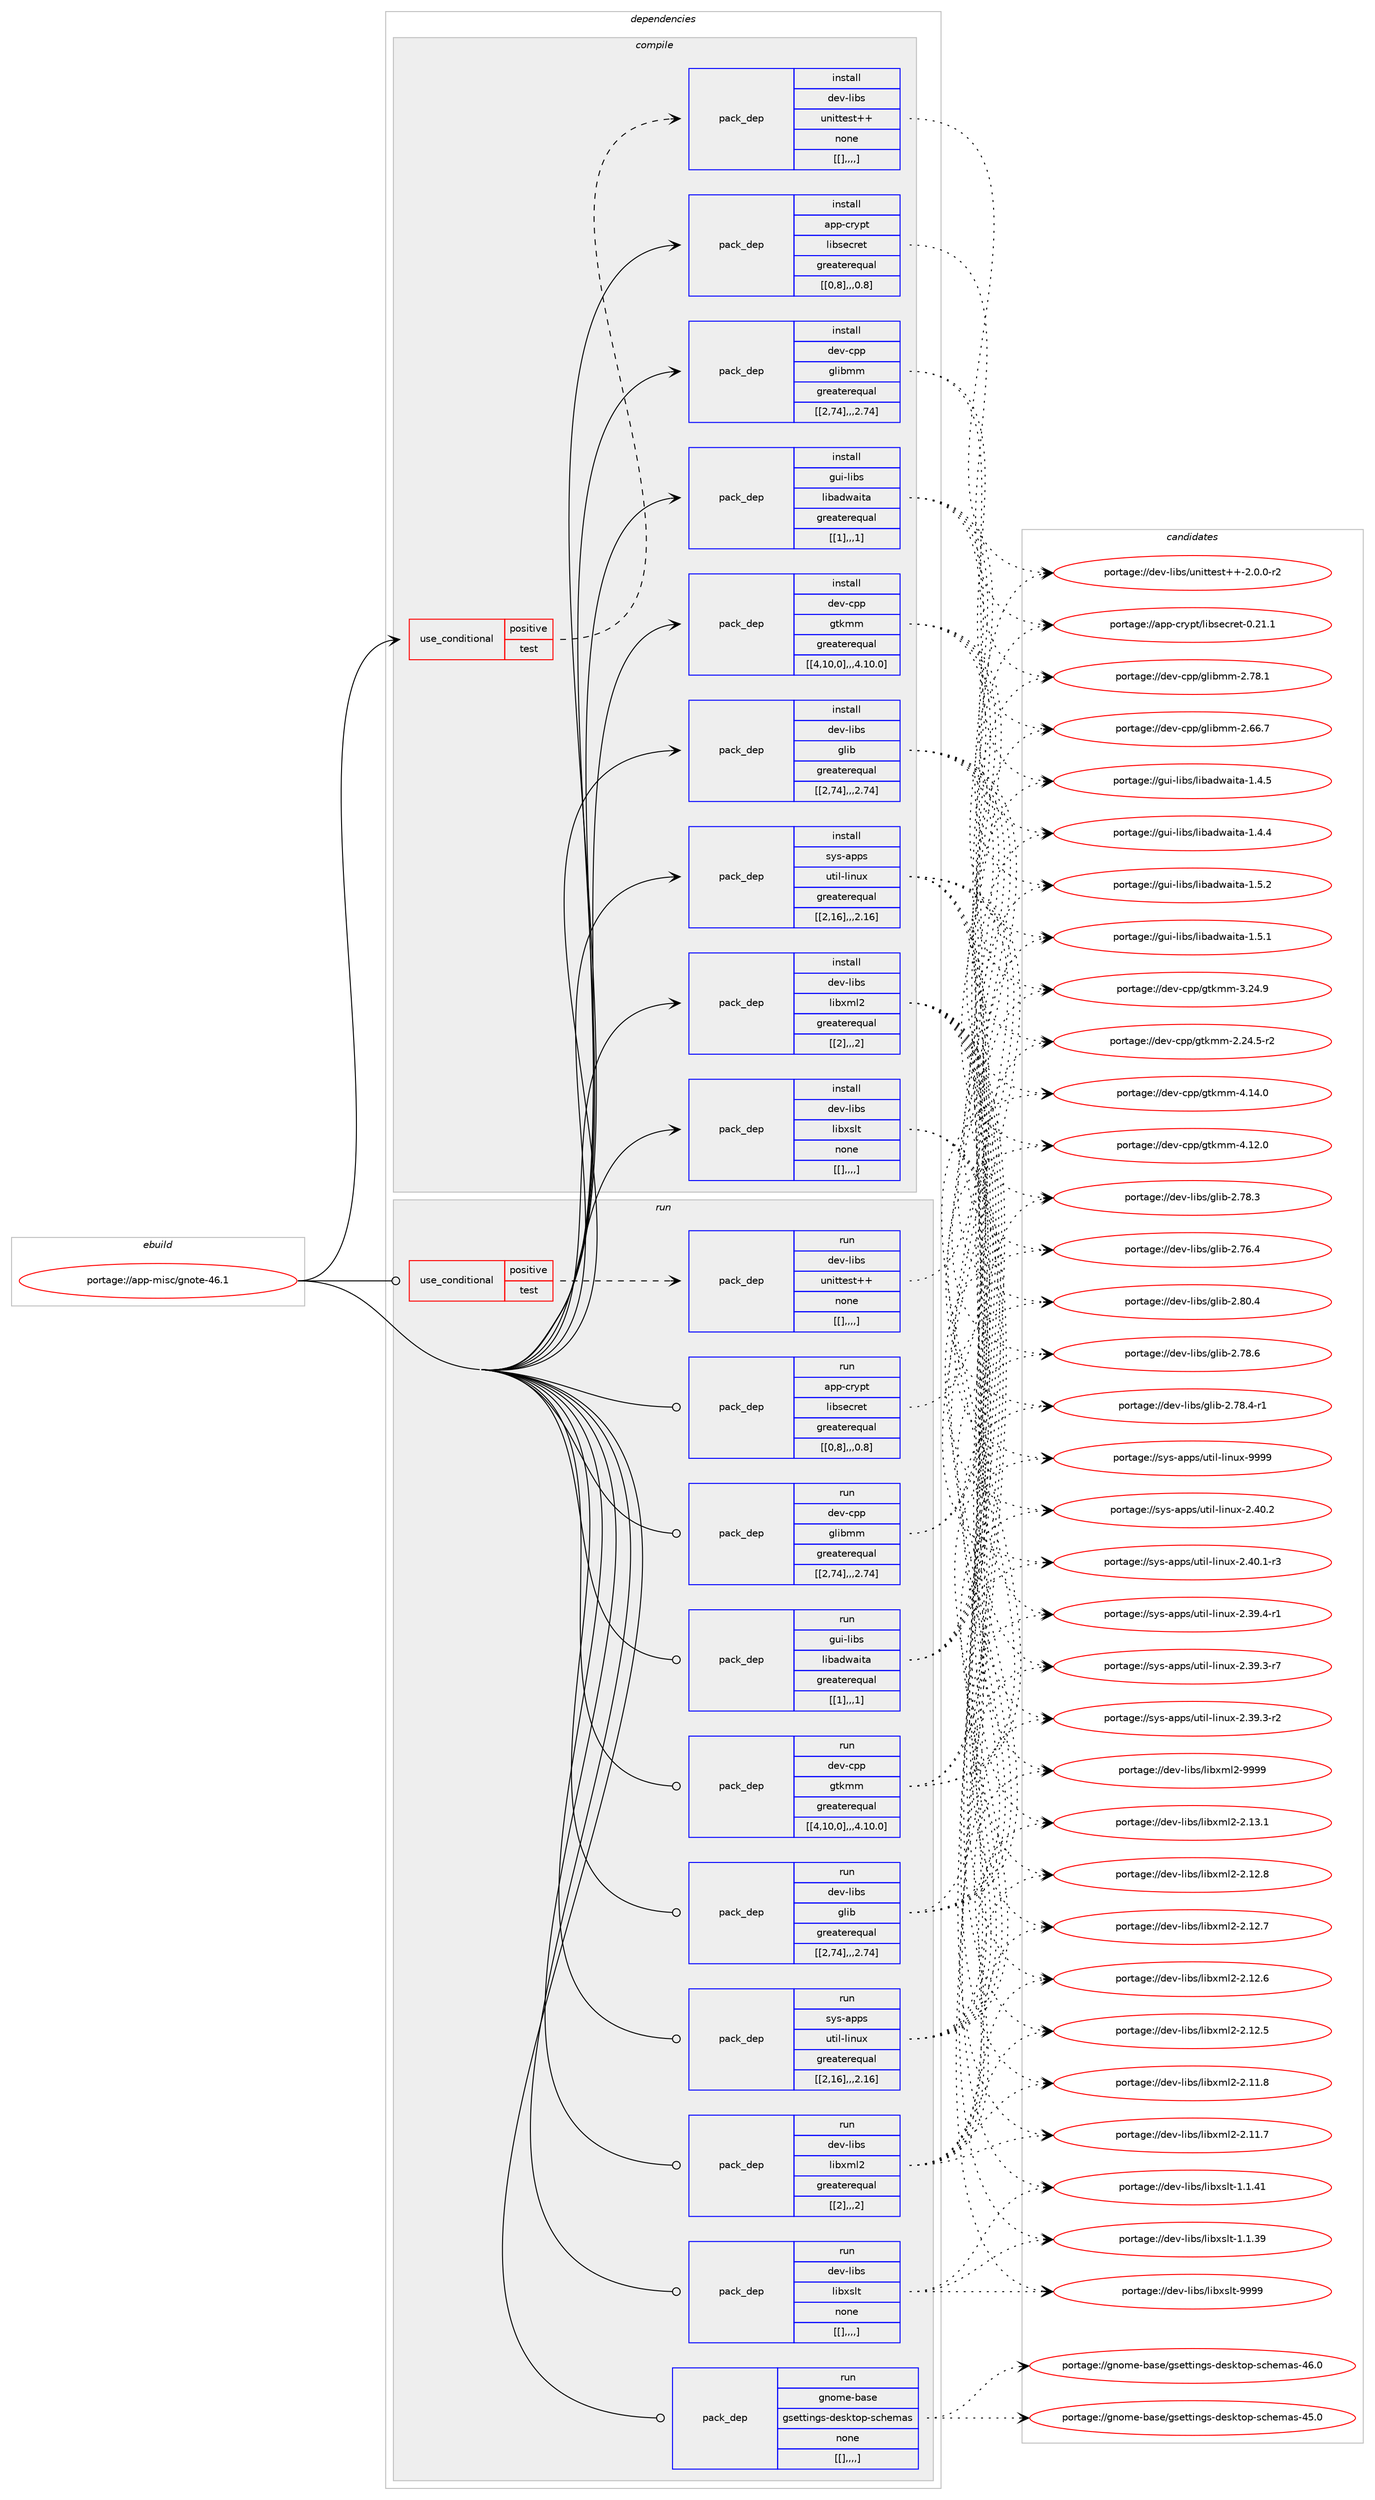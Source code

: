 digraph prolog {

# *************
# Graph options
# *************

newrank=true;
concentrate=true;
compound=true;
graph [rankdir=LR,fontname=Helvetica,fontsize=10,ranksep=1.5];#, ranksep=2.5, nodesep=0.2];
edge  [arrowhead=vee];
node  [fontname=Helvetica,fontsize=10];

# **********
# The ebuild
# **********

subgraph cluster_leftcol {
color=gray;
label=<<i>ebuild</i>>;
id [label="portage://app-misc/gnote-46.1", color=red, width=4, href="../app-misc/gnote-46.1.svg"];
}

# ****************
# The dependencies
# ****************

subgraph cluster_midcol {
color=gray;
label=<<i>dependencies</i>>;
subgraph cluster_compile {
fillcolor="#eeeeee";
style=filled;
label=<<i>compile</i>>;
subgraph cond12374 {
dependency42169 [label=<<TABLE BORDER="0" CELLBORDER="1" CELLSPACING="0" CELLPADDING="4"><TR><TD ROWSPAN="3" CELLPADDING="10">use_conditional</TD></TR><TR><TD>positive</TD></TR><TR><TD>test</TD></TR></TABLE>>, shape=none, color=red];
subgraph pack29403 {
dependency42170 [label=<<TABLE BORDER="0" CELLBORDER="1" CELLSPACING="0" CELLPADDING="4" WIDTH="220"><TR><TD ROWSPAN="6" CELLPADDING="30">pack_dep</TD></TR><TR><TD WIDTH="110">install</TD></TR><TR><TD>dev-libs</TD></TR><TR><TD>unittest++</TD></TR><TR><TD>none</TD></TR><TR><TD>[[],,,,]</TD></TR></TABLE>>, shape=none, color=blue];
}
dependency42169:e -> dependency42170:w [weight=20,style="dashed",arrowhead="vee"];
}
id:e -> dependency42169:w [weight=20,style="solid",arrowhead="vee"];
subgraph pack29404 {
dependency42171 [label=<<TABLE BORDER="0" CELLBORDER="1" CELLSPACING="0" CELLPADDING="4" WIDTH="220"><TR><TD ROWSPAN="6" CELLPADDING="30">pack_dep</TD></TR><TR><TD WIDTH="110">install</TD></TR><TR><TD>app-crypt</TD></TR><TR><TD>libsecret</TD></TR><TR><TD>greaterequal</TD></TR><TR><TD>[[0,8],,,0.8]</TD></TR></TABLE>>, shape=none, color=blue];
}
id:e -> dependency42171:w [weight=20,style="solid",arrowhead="vee"];
subgraph pack29405 {
dependency42172 [label=<<TABLE BORDER="0" CELLBORDER="1" CELLSPACING="0" CELLPADDING="4" WIDTH="220"><TR><TD ROWSPAN="6" CELLPADDING="30">pack_dep</TD></TR><TR><TD WIDTH="110">install</TD></TR><TR><TD>dev-cpp</TD></TR><TR><TD>glibmm</TD></TR><TR><TD>greaterequal</TD></TR><TR><TD>[[2,74],,,2.74]</TD></TR></TABLE>>, shape=none, color=blue];
}
id:e -> dependency42172:w [weight=20,style="solid",arrowhead="vee"];
subgraph pack29406 {
dependency42173 [label=<<TABLE BORDER="0" CELLBORDER="1" CELLSPACING="0" CELLPADDING="4" WIDTH="220"><TR><TD ROWSPAN="6" CELLPADDING="30">pack_dep</TD></TR><TR><TD WIDTH="110">install</TD></TR><TR><TD>dev-cpp</TD></TR><TR><TD>gtkmm</TD></TR><TR><TD>greaterequal</TD></TR><TR><TD>[[4,10,0],,,4.10.0]</TD></TR></TABLE>>, shape=none, color=blue];
}
id:e -> dependency42173:w [weight=20,style="solid",arrowhead="vee"];
subgraph pack29407 {
dependency42174 [label=<<TABLE BORDER="0" CELLBORDER="1" CELLSPACING="0" CELLPADDING="4" WIDTH="220"><TR><TD ROWSPAN="6" CELLPADDING="30">pack_dep</TD></TR><TR><TD WIDTH="110">install</TD></TR><TR><TD>dev-libs</TD></TR><TR><TD>glib</TD></TR><TR><TD>greaterequal</TD></TR><TR><TD>[[2,74],,,2.74]</TD></TR></TABLE>>, shape=none, color=blue];
}
id:e -> dependency42174:w [weight=20,style="solid",arrowhead="vee"];
subgraph pack29408 {
dependency42175 [label=<<TABLE BORDER="0" CELLBORDER="1" CELLSPACING="0" CELLPADDING="4" WIDTH="220"><TR><TD ROWSPAN="6" CELLPADDING="30">pack_dep</TD></TR><TR><TD WIDTH="110">install</TD></TR><TR><TD>dev-libs</TD></TR><TR><TD>libxml2</TD></TR><TR><TD>greaterequal</TD></TR><TR><TD>[[2],,,2]</TD></TR></TABLE>>, shape=none, color=blue];
}
id:e -> dependency42175:w [weight=20,style="solid",arrowhead="vee"];
subgraph pack29409 {
dependency42176 [label=<<TABLE BORDER="0" CELLBORDER="1" CELLSPACING="0" CELLPADDING="4" WIDTH="220"><TR><TD ROWSPAN="6" CELLPADDING="30">pack_dep</TD></TR><TR><TD WIDTH="110">install</TD></TR><TR><TD>dev-libs</TD></TR><TR><TD>libxslt</TD></TR><TR><TD>none</TD></TR><TR><TD>[[],,,,]</TD></TR></TABLE>>, shape=none, color=blue];
}
id:e -> dependency42176:w [weight=20,style="solid",arrowhead="vee"];
subgraph pack29410 {
dependency42177 [label=<<TABLE BORDER="0" CELLBORDER="1" CELLSPACING="0" CELLPADDING="4" WIDTH="220"><TR><TD ROWSPAN="6" CELLPADDING="30">pack_dep</TD></TR><TR><TD WIDTH="110">install</TD></TR><TR><TD>gui-libs</TD></TR><TR><TD>libadwaita</TD></TR><TR><TD>greaterequal</TD></TR><TR><TD>[[1],,,1]</TD></TR></TABLE>>, shape=none, color=blue];
}
id:e -> dependency42177:w [weight=20,style="solid",arrowhead="vee"];
subgraph pack29411 {
dependency42178 [label=<<TABLE BORDER="0" CELLBORDER="1" CELLSPACING="0" CELLPADDING="4" WIDTH="220"><TR><TD ROWSPAN="6" CELLPADDING="30">pack_dep</TD></TR><TR><TD WIDTH="110">install</TD></TR><TR><TD>sys-apps</TD></TR><TR><TD>util-linux</TD></TR><TR><TD>greaterequal</TD></TR><TR><TD>[[2,16],,,2.16]</TD></TR></TABLE>>, shape=none, color=blue];
}
id:e -> dependency42178:w [weight=20,style="solid",arrowhead="vee"];
}
subgraph cluster_compileandrun {
fillcolor="#eeeeee";
style=filled;
label=<<i>compile and run</i>>;
}
subgraph cluster_run {
fillcolor="#eeeeee";
style=filled;
label=<<i>run</i>>;
subgraph cond12375 {
dependency42179 [label=<<TABLE BORDER="0" CELLBORDER="1" CELLSPACING="0" CELLPADDING="4"><TR><TD ROWSPAN="3" CELLPADDING="10">use_conditional</TD></TR><TR><TD>positive</TD></TR><TR><TD>test</TD></TR></TABLE>>, shape=none, color=red];
subgraph pack29412 {
dependency42180 [label=<<TABLE BORDER="0" CELLBORDER="1" CELLSPACING="0" CELLPADDING="4" WIDTH="220"><TR><TD ROWSPAN="6" CELLPADDING="30">pack_dep</TD></TR><TR><TD WIDTH="110">run</TD></TR><TR><TD>dev-libs</TD></TR><TR><TD>unittest++</TD></TR><TR><TD>none</TD></TR><TR><TD>[[],,,,]</TD></TR></TABLE>>, shape=none, color=blue];
}
dependency42179:e -> dependency42180:w [weight=20,style="dashed",arrowhead="vee"];
}
id:e -> dependency42179:w [weight=20,style="solid",arrowhead="odot"];
subgraph pack29413 {
dependency42181 [label=<<TABLE BORDER="0" CELLBORDER="1" CELLSPACING="0" CELLPADDING="4" WIDTH="220"><TR><TD ROWSPAN="6" CELLPADDING="30">pack_dep</TD></TR><TR><TD WIDTH="110">run</TD></TR><TR><TD>app-crypt</TD></TR><TR><TD>libsecret</TD></TR><TR><TD>greaterequal</TD></TR><TR><TD>[[0,8],,,0.8]</TD></TR></TABLE>>, shape=none, color=blue];
}
id:e -> dependency42181:w [weight=20,style="solid",arrowhead="odot"];
subgraph pack29414 {
dependency42182 [label=<<TABLE BORDER="0" CELLBORDER="1" CELLSPACING="0" CELLPADDING="4" WIDTH="220"><TR><TD ROWSPAN="6" CELLPADDING="30">pack_dep</TD></TR><TR><TD WIDTH="110">run</TD></TR><TR><TD>dev-cpp</TD></TR><TR><TD>glibmm</TD></TR><TR><TD>greaterequal</TD></TR><TR><TD>[[2,74],,,2.74]</TD></TR></TABLE>>, shape=none, color=blue];
}
id:e -> dependency42182:w [weight=20,style="solid",arrowhead="odot"];
subgraph pack29415 {
dependency42183 [label=<<TABLE BORDER="0" CELLBORDER="1" CELLSPACING="0" CELLPADDING="4" WIDTH="220"><TR><TD ROWSPAN="6" CELLPADDING="30">pack_dep</TD></TR><TR><TD WIDTH="110">run</TD></TR><TR><TD>dev-cpp</TD></TR><TR><TD>gtkmm</TD></TR><TR><TD>greaterequal</TD></TR><TR><TD>[[4,10,0],,,4.10.0]</TD></TR></TABLE>>, shape=none, color=blue];
}
id:e -> dependency42183:w [weight=20,style="solid",arrowhead="odot"];
subgraph pack29416 {
dependency42184 [label=<<TABLE BORDER="0" CELLBORDER="1" CELLSPACING="0" CELLPADDING="4" WIDTH="220"><TR><TD ROWSPAN="6" CELLPADDING="30">pack_dep</TD></TR><TR><TD WIDTH="110">run</TD></TR><TR><TD>dev-libs</TD></TR><TR><TD>glib</TD></TR><TR><TD>greaterequal</TD></TR><TR><TD>[[2,74],,,2.74]</TD></TR></TABLE>>, shape=none, color=blue];
}
id:e -> dependency42184:w [weight=20,style="solid",arrowhead="odot"];
subgraph pack29417 {
dependency42185 [label=<<TABLE BORDER="0" CELLBORDER="1" CELLSPACING="0" CELLPADDING="4" WIDTH="220"><TR><TD ROWSPAN="6" CELLPADDING="30">pack_dep</TD></TR><TR><TD WIDTH="110">run</TD></TR><TR><TD>dev-libs</TD></TR><TR><TD>libxml2</TD></TR><TR><TD>greaterequal</TD></TR><TR><TD>[[2],,,2]</TD></TR></TABLE>>, shape=none, color=blue];
}
id:e -> dependency42185:w [weight=20,style="solid",arrowhead="odot"];
subgraph pack29418 {
dependency42186 [label=<<TABLE BORDER="0" CELLBORDER="1" CELLSPACING="0" CELLPADDING="4" WIDTH="220"><TR><TD ROWSPAN="6" CELLPADDING="30">pack_dep</TD></TR><TR><TD WIDTH="110">run</TD></TR><TR><TD>dev-libs</TD></TR><TR><TD>libxslt</TD></TR><TR><TD>none</TD></TR><TR><TD>[[],,,,]</TD></TR></TABLE>>, shape=none, color=blue];
}
id:e -> dependency42186:w [weight=20,style="solid",arrowhead="odot"];
subgraph pack29419 {
dependency42187 [label=<<TABLE BORDER="0" CELLBORDER="1" CELLSPACING="0" CELLPADDING="4" WIDTH="220"><TR><TD ROWSPAN="6" CELLPADDING="30">pack_dep</TD></TR><TR><TD WIDTH="110">run</TD></TR><TR><TD>gnome-base</TD></TR><TR><TD>gsettings-desktop-schemas</TD></TR><TR><TD>none</TD></TR><TR><TD>[[],,,,]</TD></TR></TABLE>>, shape=none, color=blue];
}
id:e -> dependency42187:w [weight=20,style="solid",arrowhead="odot"];
subgraph pack29420 {
dependency42188 [label=<<TABLE BORDER="0" CELLBORDER="1" CELLSPACING="0" CELLPADDING="4" WIDTH="220"><TR><TD ROWSPAN="6" CELLPADDING="30">pack_dep</TD></TR><TR><TD WIDTH="110">run</TD></TR><TR><TD>gui-libs</TD></TR><TR><TD>libadwaita</TD></TR><TR><TD>greaterequal</TD></TR><TR><TD>[[1],,,1]</TD></TR></TABLE>>, shape=none, color=blue];
}
id:e -> dependency42188:w [weight=20,style="solid",arrowhead="odot"];
subgraph pack29421 {
dependency42189 [label=<<TABLE BORDER="0" CELLBORDER="1" CELLSPACING="0" CELLPADDING="4" WIDTH="220"><TR><TD ROWSPAN="6" CELLPADDING="30">pack_dep</TD></TR><TR><TD WIDTH="110">run</TD></TR><TR><TD>sys-apps</TD></TR><TR><TD>util-linux</TD></TR><TR><TD>greaterequal</TD></TR><TR><TD>[[2,16],,,2.16]</TD></TR></TABLE>>, shape=none, color=blue];
}
id:e -> dependency42189:w [weight=20,style="solid",arrowhead="odot"];
}
}

# **************
# The candidates
# **************

subgraph cluster_choices {
rank=same;
color=gray;
label=<<i>candidates</i>>;

subgraph choice29403 {
color=black;
nodesep=1;
choice10010111845108105981154711711010511611610111511643434550464846484511450 [label="portage://dev-libs/unittest++-2.0.0-r2", color=red, width=4,href="../dev-libs/unittest++-2.0.0-r2.svg"];
dependency42170:e -> choice10010111845108105981154711711010511611610111511643434550464846484511450:w [style=dotted,weight="100"];
}
subgraph choice29404 {
color=black;
nodesep=1;
choice97112112459911412111211647108105981151019911410111645484650494649 [label="portage://app-crypt/libsecret-0.21.1", color=red, width=4,href="../app-crypt/libsecret-0.21.1.svg"];
dependency42171:e -> choice97112112459911412111211647108105981151019911410111645484650494649:w [style=dotted,weight="100"];
}
subgraph choice29405 {
color=black;
nodesep=1;
choice1001011184599112112471031081059810910945504655564649 [label="portage://dev-cpp/glibmm-2.78.1", color=red, width=4,href="../dev-cpp/glibmm-2.78.1.svg"];
choice1001011184599112112471031081059810910945504654544655 [label="portage://dev-cpp/glibmm-2.66.7", color=red, width=4,href="../dev-cpp/glibmm-2.66.7.svg"];
dependency42172:e -> choice1001011184599112112471031081059810910945504655564649:w [style=dotted,weight="100"];
dependency42172:e -> choice1001011184599112112471031081059810910945504654544655:w [style=dotted,weight="100"];
}
subgraph choice29406 {
color=black;
nodesep=1;
choice10010111845991121124710311610710910945524649524648 [label="portage://dev-cpp/gtkmm-4.14.0", color=red, width=4,href="../dev-cpp/gtkmm-4.14.0.svg"];
choice10010111845991121124710311610710910945524649504648 [label="portage://dev-cpp/gtkmm-4.12.0", color=red, width=4,href="../dev-cpp/gtkmm-4.12.0.svg"];
choice10010111845991121124710311610710910945514650524657 [label="portage://dev-cpp/gtkmm-3.24.9", color=red, width=4,href="../dev-cpp/gtkmm-3.24.9.svg"];
choice100101118459911211247103116107109109455046505246534511450 [label="portage://dev-cpp/gtkmm-2.24.5-r2", color=red, width=4,href="../dev-cpp/gtkmm-2.24.5-r2.svg"];
dependency42173:e -> choice10010111845991121124710311610710910945524649524648:w [style=dotted,weight="100"];
dependency42173:e -> choice10010111845991121124710311610710910945524649504648:w [style=dotted,weight="100"];
dependency42173:e -> choice10010111845991121124710311610710910945514650524657:w [style=dotted,weight="100"];
dependency42173:e -> choice100101118459911211247103116107109109455046505246534511450:w [style=dotted,weight="100"];
}
subgraph choice29407 {
color=black;
nodesep=1;
choice1001011184510810598115471031081059845504656484652 [label="portage://dev-libs/glib-2.80.4", color=red, width=4,href="../dev-libs/glib-2.80.4.svg"];
choice1001011184510810598115471031081059845504655564654 [label="portage://dev-libs/glib-2.78.6", color=red, width=4,href="../dev-libs/glib-2.78.6.svg"];
choice10010111845108105981154710310810598455046555646524511449 [label="portage://dev-libs/glib-2.78.4-r1", color=red, width=4,href="../dev-libs/glib-2.78.4-r1.svg"];
choice1001011184510810598115471031081059845504655564651 [label="portage://dev-libs/glib-2.78.3", color=red, width=4,href="../dev-libs/glib-2.78.3.svg"];
choice1001011184510810598115471031081059845504655544652 [label="portage://dev-libs/glib-2.76.4", color=red, width=4,href="../dev-libs/glib-2.76.4.svg"];
dependency42174:e -> choice1001011184510810598115471031081059845504656484652:w [style=dotted,weight="100"];
dependency42174:e -> choice1001011184510810598115471031081059845504655564654:w [style=dotted,weight="100"];
dependency42174:e -> choice10010111845108105981154710310810598455046555646524511449:w [style=dotted,weight="100"];
dependency42174:e -> choice1001011184510810598115471031081059845504655564651:w [style=dotted,weight="100"];
dependency42174:e -> choice1001011184510810598115471031081059845504655544652:w [style=dotted,weight="100"];
}
subgraph choice29408 {
color=black;
nodesep=1;
choice10010111845108105981154710810598120109108504557575757 [label="portage://dev-libs/libxml2-9999", color=red, width=4,href="../dev-libs/libxml2-9999.svg"];
choice100101118451081059811547108105981201091085045504649514649 [label="portage://dev-libs/libxml2-2.13.1", color=red, width=4,href="../dev-libs/libxml2-2.13.1.svg"];
choice100101118451081059811547108105981201091085045504649504656 [label="portage://dev-libs/libxml2-2.12.8", color=red, width=4,href="../dev-libs/libxml2-2.12.8.svg"];
choice100101118451081059811547108105981201091085045504649504655 [label="portage://dev-libs/libxml2-2.12.7", color=red, width=4,href="../dev-libs/libxml2-2.12.7.svg"];
choice100101118451081059811547108105981201091085045504649504654 [label="portage://dev-libs/libxml2-2.12.6", color=red, width=4,href="../dev-libs/libxml2-2.12.6.svg"];
choice100101118451081059811547108105981201091085045504649504653 [label="portage://dev-libs/libxml2-2.12.5", color=red, width=4,href="../dev-libs/libxml2-2.12.5.svg"];
choice100101118451081059811547108105981201091085045504649494656 [label="portage://dev-libs/libxml2-2.11.8", color=red, width=4,href="../dev-libs/libxml2-2.11.8.svg"];
choice100101118451081059811547108105981201091085045504649494655 [label="portage://dev-libs/libxml2-2.11.7", color=red, width=4,href="../dev-libs/libxml2-2.11.7.svg"];
dependency42175:e -> choice10010111845108105981154710810598120109108504557575757:w [style=dotted,weight="100"];
dependency42175:e -> choice100101118451081059811547108105981201091085045504649514649:w [style=dotted,weight="100"];
dependency42175:e -> choice100101118451081059811547108105981201091085045504649504656:w [style=dotted,weight="100"];
dependency42175:e -> choice100101118451081059811547108105981201091085045504649504655:w [style=dotted,weight="100"];
dependency42175:e -> choice100101118451081059811547108105981201091085045504649504654:w [style=dotted,weight="100"];
dependency42175:e -> choice100101118451081059811547108105981201091085045504649504653:w [style=dotted,weight="100"];
dependency42175:e -> choice100101118451081059811547108105981201091085045504649494656:w [style=dotted,weight="100"];
dependency42175:e -> choice100101118451081059811547108105981201091085045504649494655:w [style=dotted,weight="100"];
}
subgraph choice29409 {
color=black;
nodesep=1;
choice100101118451081059811547108105981201151081164557575757 [label="portage://dev-libs/libxslt-9999", color=red, width=4,href="../dev-libs/libxslt-9999.svg"];
choice1001011184510810598115471081059812011510811645494649465249 [label="portage://dev-libs/libxslt-1.1.41", color=red, width=4,href="../dev-libs/libxslt-1.1.41.svg"];
choice1001011184510810598115471081059812011510811645494649465157 [label="portage://dev-libs/libxslt-1.1.39", color=red, width=4,href="../dev-libs/libxslt-1.1.39.svg"];
dependency42176:e -> choice100101118451081059811547108105981201151081164557575757:w [style=dotted,weight="100"];
dependency42176:e -> choice1001011184510810598115471081059812011510811645494649465249:w [style=dotted,weight="100"];
dependency42176:e -> choice1001011184510810598115471081059812011510811645494649465157:w [style=dotted,weight="100"];
}
subgraph choice29410 {
color=black;
nodesep=1;
choice10311710545108105981154710810598971001199710511697454946534650 [label="portage://gui-libs/libadwaita-1.5.2", color=red, width=4,href="../gui-libs/libadwaita-1.5.2.svg"];
choice10311710545108105981154710810598971001199710511697454946534649 [label="portage://gui-libs/libadwaita-1.5.1", color=red, width=4,href="../gui-libs/libadwaita-1.5.1.svg"];
choice10311710545108105981154710810598971001199710511697454946524653 [label="portage://gui-libs/libadwaita-1.4.5", color=red, width=4,href="../gui-libs/libadwaita-1.4.5.svg"];
choice10311710545108105981154710810598971001199710511697454946524652 [label="portage://gui-libs/libadwaita-1.4.4", color=red, width=4,href="../gui-libs/libadwaita-1.4.4.svg"];
dependency42177:e -> choice10311710545108105981154710810598971001199710511697454946534650:w [style=dotted,weight="100"];
dependency42177:e -> choice10311710545108105981154710810598971001199710511697454946534649:w [style=dotted,weight="100"];
dependency42177:e -> choice10311710545108105981154710810598971001199710511697454946524653:w [style=dotted,weight="100"];
dependency42177:e -> choice10311710545108105981154710810598971001199710511697454946524652:w [style=dotted,weight="100"];
}
subgraph choice29411 {
color=black;
nodesep=1;
choice115121115459711211211547117116105108451081051101171204557575757 [label="portage://sys-apps/util-linux-9999", color=red, width=4,href="../sys-apps/util-linux-9999.svg"];
choice1151211154597112112115471171161051084510810511011712045504652484650 [label="portage://sys-apps/util-linux-2.40.2", color=red, width=4,href="../sys-apps/util-linux-2.40.2.svg"];
choice11512111545971121121154711711610510845108105110117120455046524846494511451 [label="portage://sys-apps/util-linux-2.40.1-r3", color=red, width=4,href="../sys-apps/util-linux-2.40.1-r3.svg"];
choice11512111545971121121154711711610510845108105110117120455046515746524511449 [label="portage://sys-apps/util-linux-2.39.4-r1", color=red, width=4,href="../sys-apps/util-linux-2.39.4-r1.svg"];
choice11512111545971121121154711711610510845108105110117120455046515746514511455 [label="portage://sys-apps/util-linux-2.39.3-r7", color=red, width=4,href="../sys-apps/util-linux-2.39.3-r7.svg"];
choice11512111545971121121154711711610510845108105110117120455046515746514511450 [label="portage://sys-apps/util-linux-2.39.3-r2", color=red, width=4,href="../sys-apps/util-linux-2.39.3-r2.svg"];
dependency42178:e -> choice115121115459711211211547117116105108451081051101171204557575757:w [style=dotted,weight="100"];
dependency42178:e -> choice1151211154597112112115471171161051084510810511011712045504652484650:w [style=dotted,weight="100"];
dependency42178:e -> choice11512111545971121121154711711610510845108105110117120455046524846494511451:w [style=dotted,weight="100"];
dependency42178:e -> choice11512111545971121121154711711610510845108105110117120455046515746524511449:w [style=dotted,weight="100"];
dependency42178:e -> choice11512111545971121121154711711610510845108105110117120455046515746514511455:w [style=dotted,weight="100"];
dependency42178:e -> choice11512111545971121121154711711610510845108105110117120455046515746514511450:w [style=dotted,weight="100"];
}
subgraph choice29412 {
color=black;
nodesep=1;
choice10010111845108105981154711711010511611610111511643434550464846484511450 [label="portage://dev-libs/unittest++-2.0.0-r2", color=red, width=4,href="../dev-libs/unittest++-2.0.0-r2.svg"];
dependency42180:e -> choice10010111845108105981154711711010511611610111511643434550464846484511450:w [style=dotted,weight="100"];
}
subgraph choice29413 {
color=black;
nodesep=1;
choice97112112459911412111211647108105981151019911410111645484650494649 [label="portage://app-crypt/libsecret-0.21.1", color=red, width=4,href="../app-crypt/libsecret-0.21.1.svg"];
dependency42181:e -> choice97112112459911412111211647108105981151019911410111645484650494649:w [style=dotted,weight="100"];
}
subgraph choice29414 {
color=black;
nodesep=1;
choice1001011184599112112471031081059810910945504655564649 [label="portage://dev-cpp/glibmm-2.78.1", color=red, width=4,href="../dev-cpp/glibmm-2.78.1.svg"];
choice1001011184599112112471031081059810910945504654544655 [label="portage://dev-cpp/glibmm-2.66.7", color=red, width=4,href="../dev-cpp/glibmm-2.66.7.svg"];
dependency42182:e -> choice1001011184599112112471031081059810910945504655564649:w [style=dotted,weight="100"];
dependency42182:e -> choice1001011184599112112471031081059810910945504654544655:w [style=dotted,weight="100"];
}
subgraph choice29415 {
color=black;
nodesep=1;
choice10010111845991121124710311610710910945524649524648 [label="portage://dev-cpp/gtkmm-4.14.0", color=red, width=4,href="../dev-cpp/gtkmm-4.14.0.svg"];
choice10010111845991121124710311610710910945524649504648 [label="portage://dev-cpp/gtkmm-4.12.0", color=red, width=4,href="../dev-cpp/gtkmm-4.12.0.svg"];
choice10010111845991121124710311610710910945514650524657 [label="portage://dev-cpp/gtkmm-3.24.9", color=red, width=4,href="../dev-cpp/gtkmm-3.24.9.svg"];
choice100101118459911211247103116107109109455046505246534511450 [label="portage://dev-cpp/gtkmm-2.24.5-r2", color=red, width=4,href="../dev-cpp/gtkmm-2.24.5-r2.svg"];
dependency42183:e -> choice10010111845991121124710311610710910945524649524648:w [style=dotted,weight="100"];
dependency42183:e -> choice10010111845991121124710311610710910945524649504648:w [style=dotted,weight="100"];
dependency42183:e -> choice10010111845991121124710311610710910945514650524657:w [style=dotted,weight="100"];
dependency42183:e -> choice100101118459911211247103116107109109455046505246534511450:w [style=dotted,weight="100"];
}
subgraph choice29416 {
color=black;
nodesep=1;
choice1001011184510810598115471031081059845504656484652 [label="portage://dev-libs/glib-2.80.4", color=red, width=4,href="../dev-libs/glib-2.80.4.svg"];
choice1001011184510810598115471031081059845504655564654 [label="portage://dev-libs/glib-2.78.6", color=red, width=4,href="../dev-libs/glib-2.78.6.svg"];
choice10010111845108105981154710310810598455046555646524511449 [label="portage://dev-libs/glib-2.78.4-r1", color=red, width=4,href="../dev-libs/glib-2.78.4-r1.svg"];
choice1001011184510810598115471031081059845504655564651 [label="portage://dev-libs/glib-2.78.3", color=red, width=4,href="../dev-libs/glib-2.78.3.svg"];
choice1001011184510810598115471031081059845504655544652 [label="portage://dev-libs/glib-2.76.4", color=red, width=4,href="../dev-libs/glib-2.76.4.svg"];
dependency42184:e -> choice1001011184510810598115471031081059845504656484652:w [style=dotted,weight="100"];
dependency42184:e -> choice1001011184510810598115471031081059845504655564654:w [style=dotted,weight="100"];
dependency42184:e -> choice10010111845108105981154710310810598455046555646524511449:w [style=dotted,weight="100"];
dependency42184:e -> choice1001011184510810598115471031081059845504655564651:w [style=dotted,weight="100"];
dependency42184:e -> choice1001011184510810598115471031081059845504655544652:w [style=dotted,weight="100"];
}
subgraph choice29417 {
color=black;
nodesep=1;
choice10010111845108105981154710810598120109108504557575757 [label="portage://dev-libs/libxml2-9999", color=red, width=4,href="../dev-libs/libxml2-9999.svg"];
choice100101118451081059811547108105981201091085045504649514649 [label="portage://dev-libs/libxml2-2.13.1", color=red, width=4,href="../dev-libs/libxml2-2.13.1.svg"];
choice100101118451081059811547108105981201091085045504649504656 [label="portage://dev-libs/libxml2-2.12.8", color=red, width=4,href="../dev-libs/libxml2-2.12.8.svg"];
choice100101118451081059811547108105981201091085045504649504655 [label="portage://dev-libs/libxml2-2.12.7", color=red, width=4,href="../dev-libs/libxml2-2.12.7.svg"];
choice100101118451081059811547108105981201091085045504649504654 [label="portage://dev-libs/libxml2-2.12.6", color=red, width=4,href="../dev-libs/libxml2-2.12.6.svg"];
choice100101118451081059811547108105981201091085045504649504653 [label="portage://dev-libs/libxml2-2.12.5", color=red, width=4,href="../dev-libs/libxml2-2.12.5.svg"];
choice100101118451081059811547108105981201091085045504649494656 [label="portage://dev-libs/libxml2-2.11.8", color=red, width=4,href="../dev-libs/libxml2-2.11.8.svg"];
choice100101118451081059811547108105981201091085045504649494655 [label="portage://dev-libs/libxml2-2.11.7", color=red, width=4,href="../dev-libs/libxml2-2.11.7.svg"];
dependency42185:e -> choice10010111845108105981154710810598120109108504557575757:w [style=dotted,weight="100"];
dependency42185:e -> choice100101118451081059811547108105981201091085045504649514649:w [style=dotted,weight="100"];
dependency42185:e -> choice100101118451081059811547108105981201091085045504649504656:w [style=dotted,weight="100"];
dependency42185:e -> choice100101118451081059811547108105981201091085045504649504655:w [style=dotted,weight="100"];
dependency42185:e -> choice100101118451081059811547108105981201091085045504649504654:w [style=dotted,weight="100"];
dependency42185:e -> choice100101118451081059811547108105981201091085045504649504653:w [style=dotted,weight="100"];
dependency42185:e -> choice100101118451081059811547108105981201091085045504649494656:w [style=dotted,weight="100"];
dependency42185:e -> choice100101118451081059811547108105981201091085045504649494655:w [style=dotted,weight="100"];
}
subgraph choice29418 {
color=black;
nodesep=1;
choice100101118451081059811547108105981201151081164557575757 [label="portage://dev-libs/libxslt-9999", color=red, width=4,href="../dev-libs/libxslt-9999.svg"];
choice1001011184510810598115471081059812011510811645494649465249 [label="portage://dev-libs/libxslt-1.1.41", color=red, width=4,href="../dev-libs/libxslt-1.1.41.svg"];
choice1001011184510810598115471081059812011510811645494649465157 [label="portage://dev-libs/libxslt-1.1.39", color=red, width=4,href="../dev-libs/libxslt-1.1.39.svg"];
dependency42186:e -> choice100101118451081059811547108105981201151081164557575757:w [style=dotted,weight="100"];
dependency42186:e -> choice1001011184510810598115471081059812011510811645494649465249:w [style=dotted,weight="100"];
dependency42186:e -> choice1001011184510810598115471081059812011510811645494649465157:w [style=dotted,weight="100"];
}
subgraph choice29419 {
color=black;
nodesep=1;
choice10311011110910145989711510147103115101116116105110103115451001011151071161111124511599104101109971154552544648 [label="portage://gnome-base/gsettings-desktop-schemas-46.0", color=red, width=4,href="../gnome-base/gsettings-desktop-schemas-46.0.svg"];
choice10311011110910145989711510147103115101116116105110103115451001011151071161111124511599104101109971154552534648 [label="portage://gnome-base/gsettings-desktop-schemas-45.0", color=red, width=4,href="../gnome-base/gsettings-desktop-schemas-45.0.svg"];
dependency42187:e -> choice10311011110910145989711510147103115101116116105110103115451001011151071161111124511599104101109971154552544648:w [style=dotted,weight="100"];
dependency42187:e -> choice10311011110910145989711510147103115101116116105110103115451001011151071161111124511599104101109971154552534648:w [style=dotted,weight="100"];
}
subgraph choice29420 {
color=black;
nodesep=1;
choice10311710545108105981154710810598971001199710511697454946534650 [label="portage://gui-libs/libadwaita-1.5.2", color=red, width=4,href="../gui-libs/libadwaita-1.5.2.svg"];
choice10311710545108105981154710810598971001199710511697454946534649 [label="portage://gui-libs/libadwaita-1.5.1", color=red, width=4,href="../gui-libs/libadwaita-1.5.1.svg"];
choice10311710545108105981154710810598971001199710511697454946524653 [label="portage://gui-libs/libadwaita-1.4.5", color=red, width=4,href="../gui-libs/libadwaita-1.4.5.svg"];
choice10311710545108105981154710810598971001199710511697454946524652 [label="portage://gui-libs/libadwaita-1.4.4", color=red, width=4,href="../gui-libs/libadwaita-1.4.4.svg"];
dependency42188:e -> choice10311710545108105981154710810598971001199710511697454946534650:w [style=dotted,weight="100"];
dependency42188:e -> choice10311710545108105981154710810598971001199710511697454946534649:w [style=dotted,weight="100"];
dependency42188:e -> choice10311710545108105981154710810598971001199710511697454946524653:w [style=dotted,weight="100"];
dependency42188:e -> choice10311710545108105981154710810598971001199710511697454946524652:w [style=dotted,weight="100"];
}
subgraph choice29421 {
color=black;
nodesep=1;
choice115121115459711211211547117116105108451081051101171204557575757 [label="portage://sys-apps/util-linux-9999", color=red, width=4,href="../sys-apps/util-linux-9999.svg"];
choice1151211154597112112115471171161051084510810511011712045504652484650 [label="portage://sys-apps/util-linux-2.40.2", color=red, width=4,href="../sys-apps/util-linux-2.40.2.svg"];
choice11512111545971121121154711711610510845108105110117120455046524846494511451 [label="portage://sys-apps/util-linux-2.40.1-r3", color=red, width=4,href="../sys-apps/util-linux-2.40.1-r3.svg"];
choice11512111545971121121154711711610510845108105110117120455046515746524511449 [label="portage://sys-apps/util-linux-2.39.4-r1", color=red, width=4,href="../sys-apps/util-linux-2.39.4-r1.svg"];
choice11512111545971121121154711711610510845108105110117120455046515746514511455 [label="portage://sys-apps/util-linux-2.39.3-r7", color=red, width=4,href="../sys-apps/util-linux-2.39.3-r7.svg"];
choice11512111545971121121154711711610510845108105110117120455046515746514511450 [label="portage://sys-apps/util-linux-2.39.3-r2", color=red, width=4,href="../sys-apps/util-linux-2.39.3-r2.svg"];
dependency42189:e -> choice115121115459711211211547117116105108451081051101171204557575757:w [style=dotted,weight="100"];
dependency42189:e -> choice1151211154597112112115471171161051084510810511011712045504652484650:w [style=dotted,weight="100"];
dependency42189:e -> choice11512111545971121121154711711610510845108105110117120455046524846494511451:w [style=dotted,weight="100"];
dependency42189:e -> choice11512111545971121121154711711610510845108105110117120455046515746524511449:w [style=dotted,weight="100"];
dependency42189:e -> choice11512111545971121121154711711610510845108105110117120455046515746514511455:w [style=dotted,weight="100"];
dependency42189:e -> choice11512111545971121121154711711610510845108105110117120455046515746514511450:w [style=dotted,weight="100"];
}
}

}
